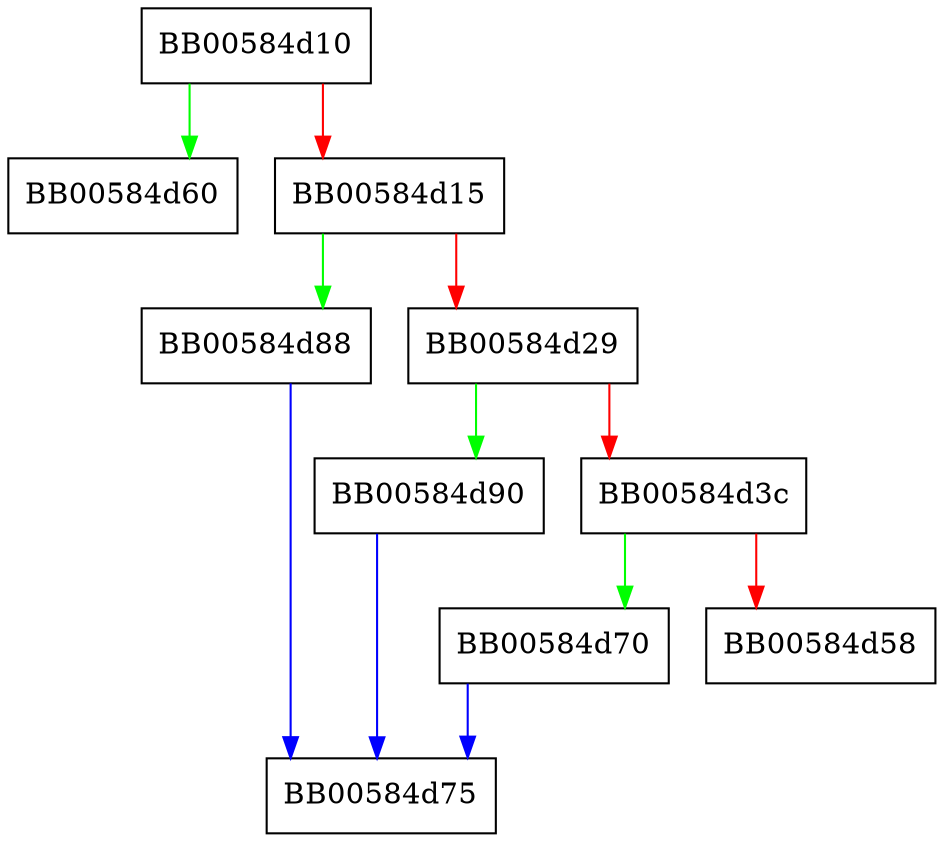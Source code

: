 digraph ossl_ec_pt_format_name2id {
  node [shape="box"];
  graph [splines=ortho];
  BB00584d10 -> BB00584d60 [color="green"];
  BB00584d10 -> BB00584d15 [color="red"];
  BB00584d15 -> BB00584d88 [color="green"];
  BB00584d15 -> BB00584d29 [color="red"];
  BB00584d29 -> BB00584d90 [color="green"];
  BB00584d29 -> BB00584d3c [color="red"];
  BB00584d3c -> BB00584d70 [color="green"];
  BB00584d3c -> BB00584d58 [color="red"];
  BB00584d70 -> BB00584d75 [color="blue"];
  BB00584d88 -> BB00584d75 [color="blue"];
  BB00584d90 -> BB00584d75 [color="blue"];
}